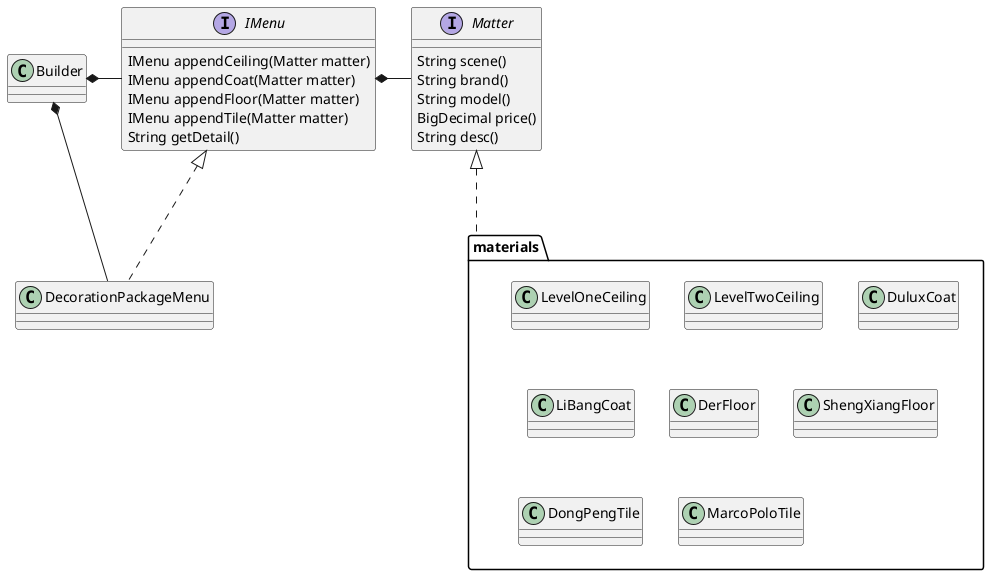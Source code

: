 @startuml
'https://plantuml.com/class-diagram

' 每个材料需要实现的类
interface Matter {
    String scene()
    String brand()
    String model()
    BigDecimal price()
    String desc()
}
package materials {
    ' 吊顶类
    class LevelOneCeiling
    class LevelTwoCeiling

    ' 涂料
    class DuluxCoat
    class LiBangCoat

    ' 地板
    class DerFloor
    class ShengXiangFloor

    ' 地砖
    class DongPengTile
    class MarcoPoloTile
}
materials -up..|> Matter

interface IMenu {
    IMenu appendCeiling(Matter matter)
    IMenu appendCoat(Matter matter)
    IMenu appendFloor(Matter matter)
    IMenu appendTile(Matter matter)
    String getDetail()
}
Matter -left--* IMenu

DecorationPackageMenu -up..|> IMenu

class Builder
IMenu -left--* Builder
DecorationPackageMenu --* Builder

@enduml